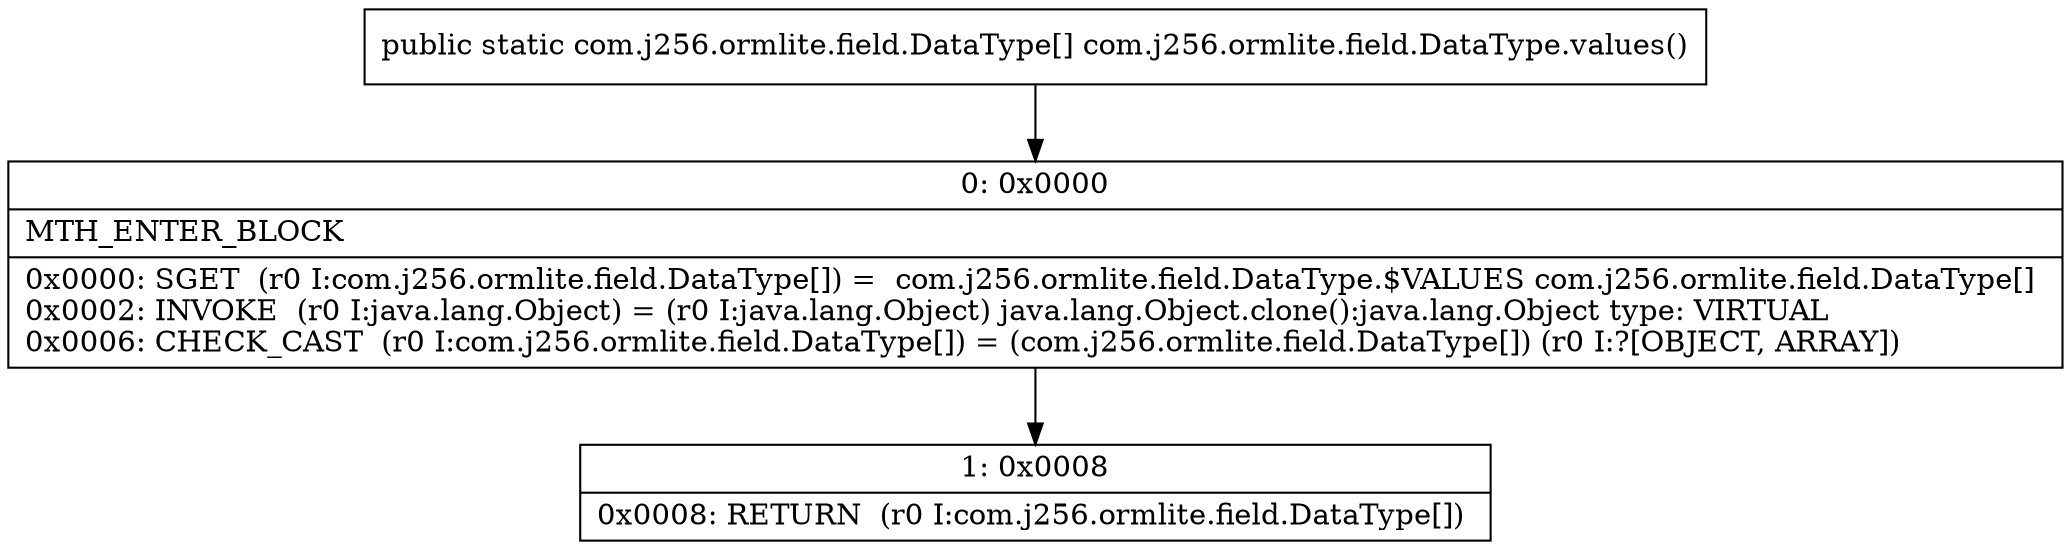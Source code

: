 digraph "CFG forcom.j256.ormlite.field.DataType.values()[Lcom\/j256\/ormlite\/field\/DataType;" {
Node_0 [shape=record,label="{0\:\ 0x0000|MTH_ENTER_BLOCK\l|0x0000: SGET  (r0 I:com.j256.ormlite.field.DataType[]) =  com.j256.ormlite.field.DataType.$VALUES com.j256.ormlite.field.DataType[] \l0x0002: INVOKE  (r0 I:java.lang.Object) = (r0 I:java.lang.Object) java.lang.Object.clone():java.lang.Object type: VIRTUAL \l0x0006: CHECK_CAST  (r0 I:com.j256.ormlite.field.DataType[]) = (com.j256.ormlite.field.DataType[]) (r0 I:?[OBJECT, ARRAY]) \l}"];
Node_1 [shape=record,label="{1\:\ 0x0008|0x0008: RETURN  (r0 I:com.j256.ormlite.field.DataType[]) \l}"];
MethodNode[shape=record,label="{public static com.j256.ormlite.field.DataType[] com.j256.ormlite.field.DataType.values() }"];
MethodNode -> Node_0;
Node_0 -> Node_1;
}

